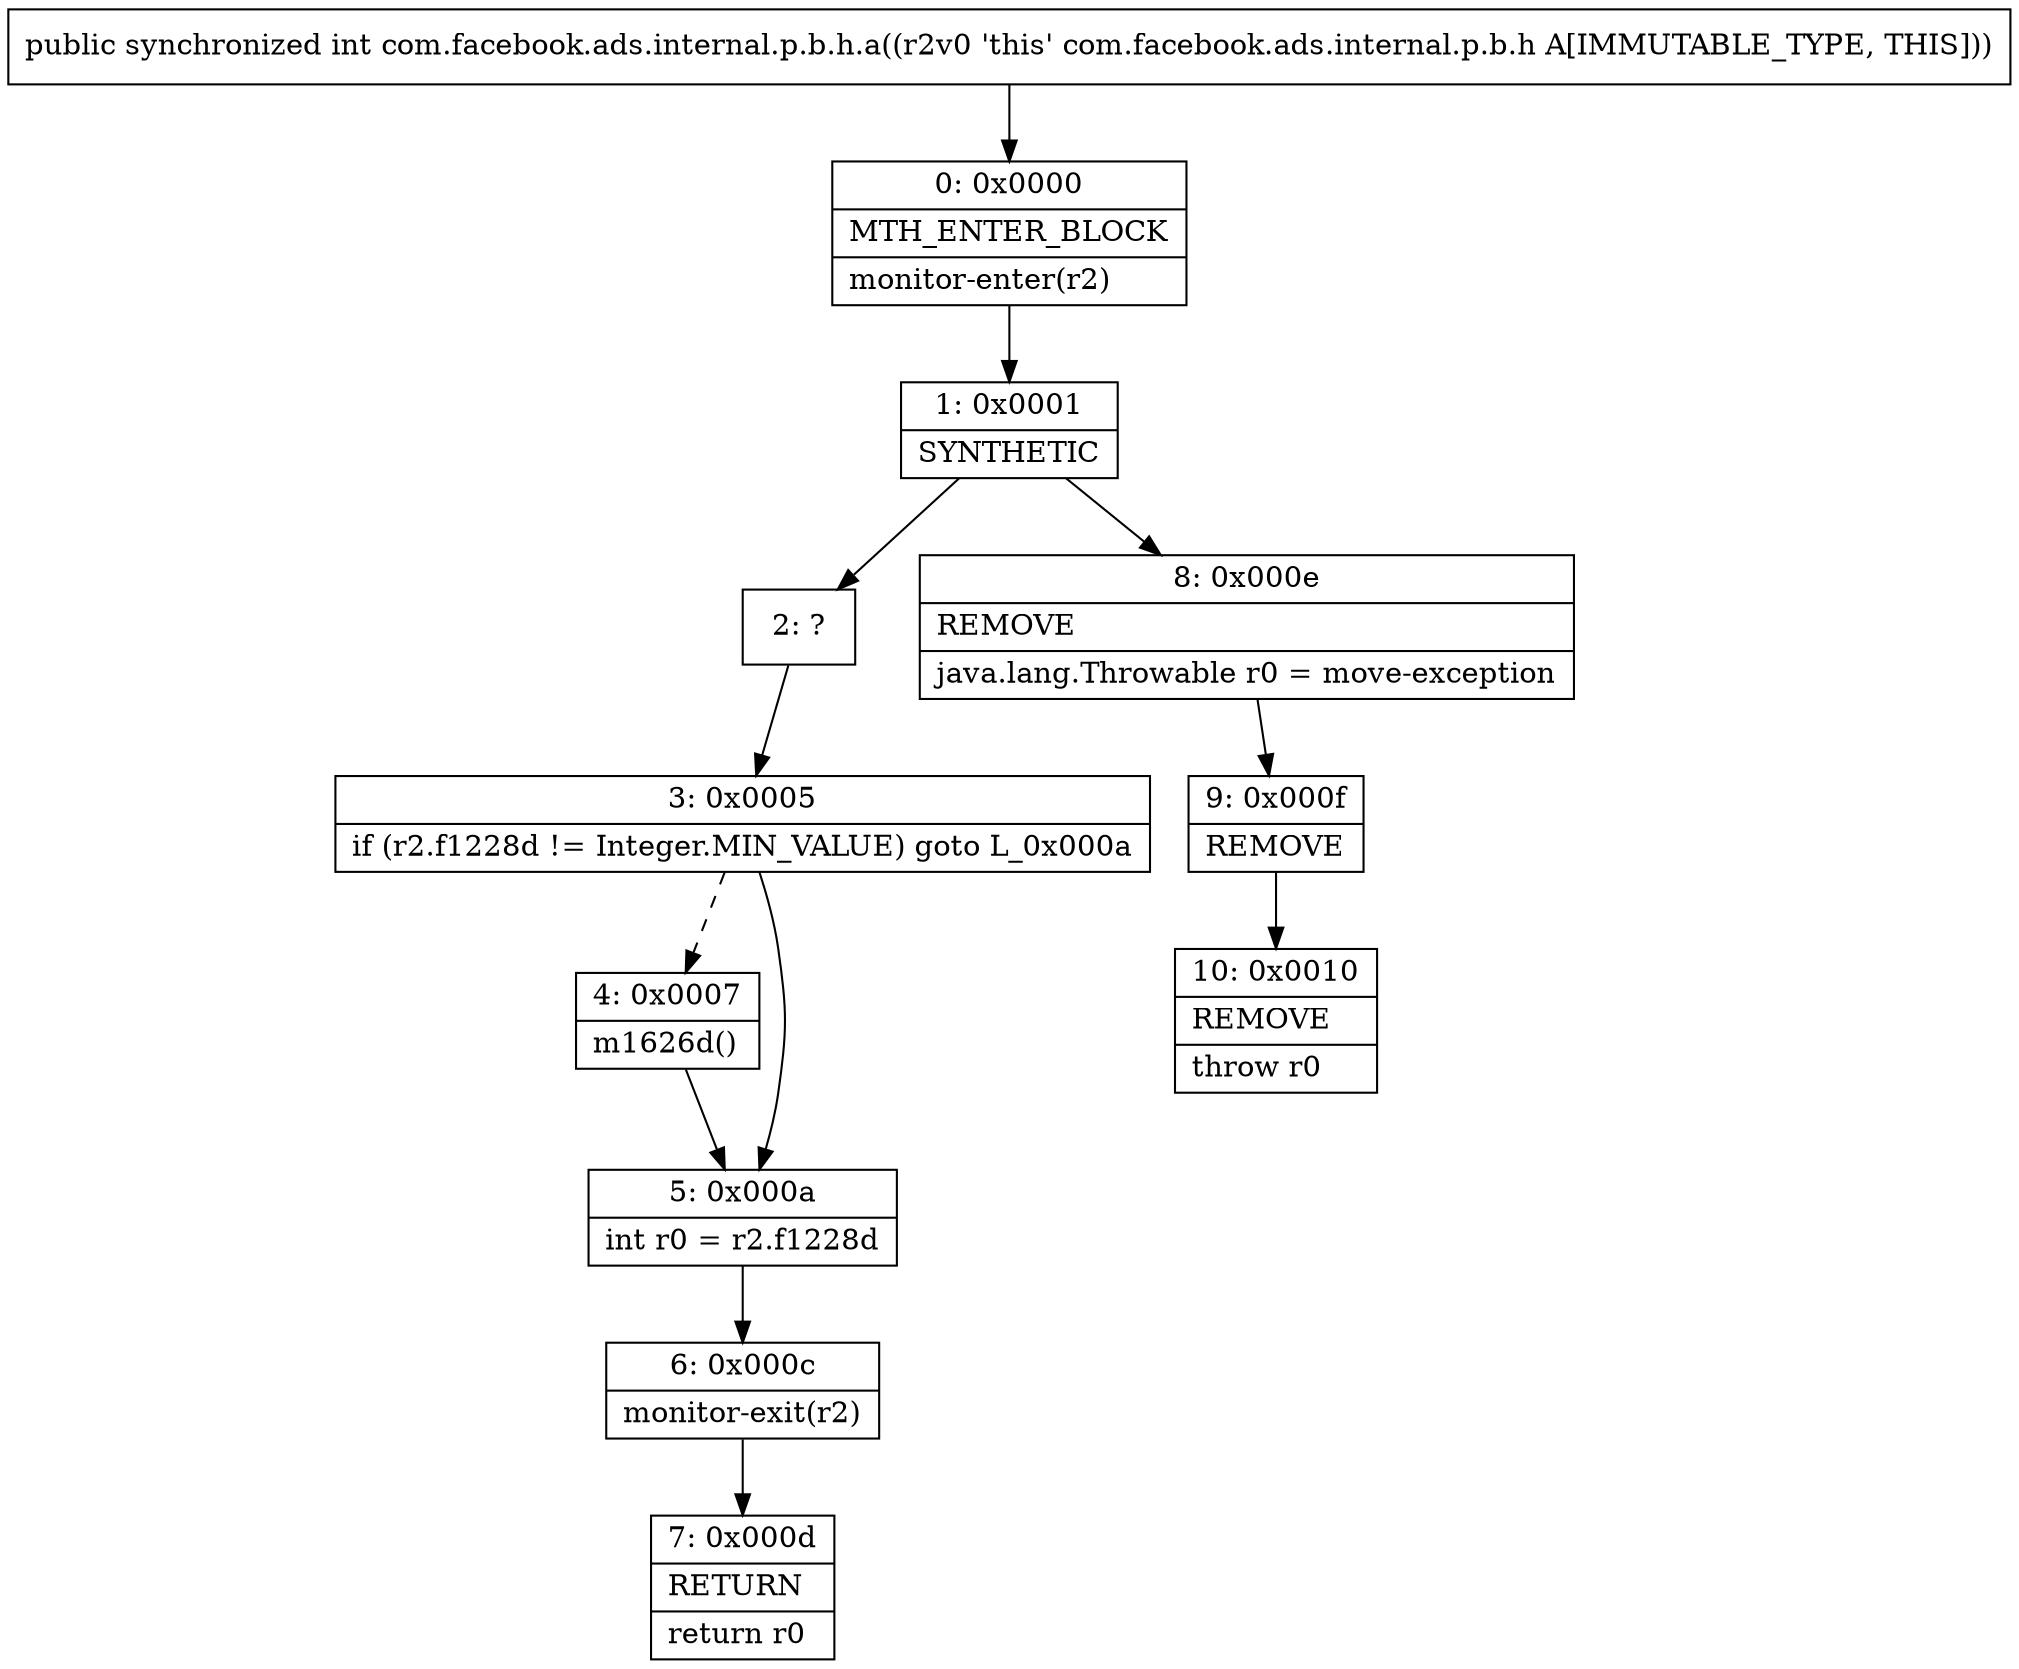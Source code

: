 digraph "CFG forcom.facebook.ads.internal.p.b.h.a()I" {
Node_0 [shape=record,label="{0\:\ 0x0000|MTH_ENTER_BLOCK\l|monitor\-enter(r2)\l}"];
Node_1 [shape=record,label="{1\:\ 0x0001|SYNTHETIC\l}"];
Node_2 [shape=record,label="{2\:\ ?}"];
Node_3 [shape=record,label="{3\:\ 0x0005|if (r2.f1228d != Integer.MIN_VALUE) goto L_0x000a\l}"];
Node_4 [shape=record,label="{4\:\ 0x0007|m1626d()\l}"];
Node_5 [shape=record,label="{5\:\ 0x000a|int r0 = r2.f1228d\l}"];
Node_6 [shape=record,label="{6\:\ 0x000c|monitor\-exit(r2)\l}"];
Node_7 [shape=record,label="{7\:\ 0x000d|RETURN\l|return r0\l}"];
Node_8 [shape=record,label="{8\:\ 0x000e|REMOVE\l|java.lang.Throwable r0 = move\-exception\l}"];
Node_9 [shape=record,label="{9\:\ 0x000f|REMOVE\l}"];
Node_10 [shape=record,label="{10\:\ 0x0010|REMOVE\l|throw r0\l}"];
MethodNode[shape=record,label="{public synchronized int com.facebook.ads.internal.p.b.h.a((r2v0 'this' com.facebook.ads.internal.p.b.h A[IMMUTABLE_TYPE, THIS])) }"];
MethodNode -> Node_0;
Node_0 -> Node_1;
Node_1 -> Node_2;
Node_1 -> Node_8;
Node_2 -> Node_3;
Node_3 -> Node_4[style=dashed];
Node_3 -> Node_5;
Node_4 -> Node_5;
Node_5 -> Node_6;
Node_6 -> Node_7;
Node_8 -> Node_9;
Node_9 -> Node_10;
}

